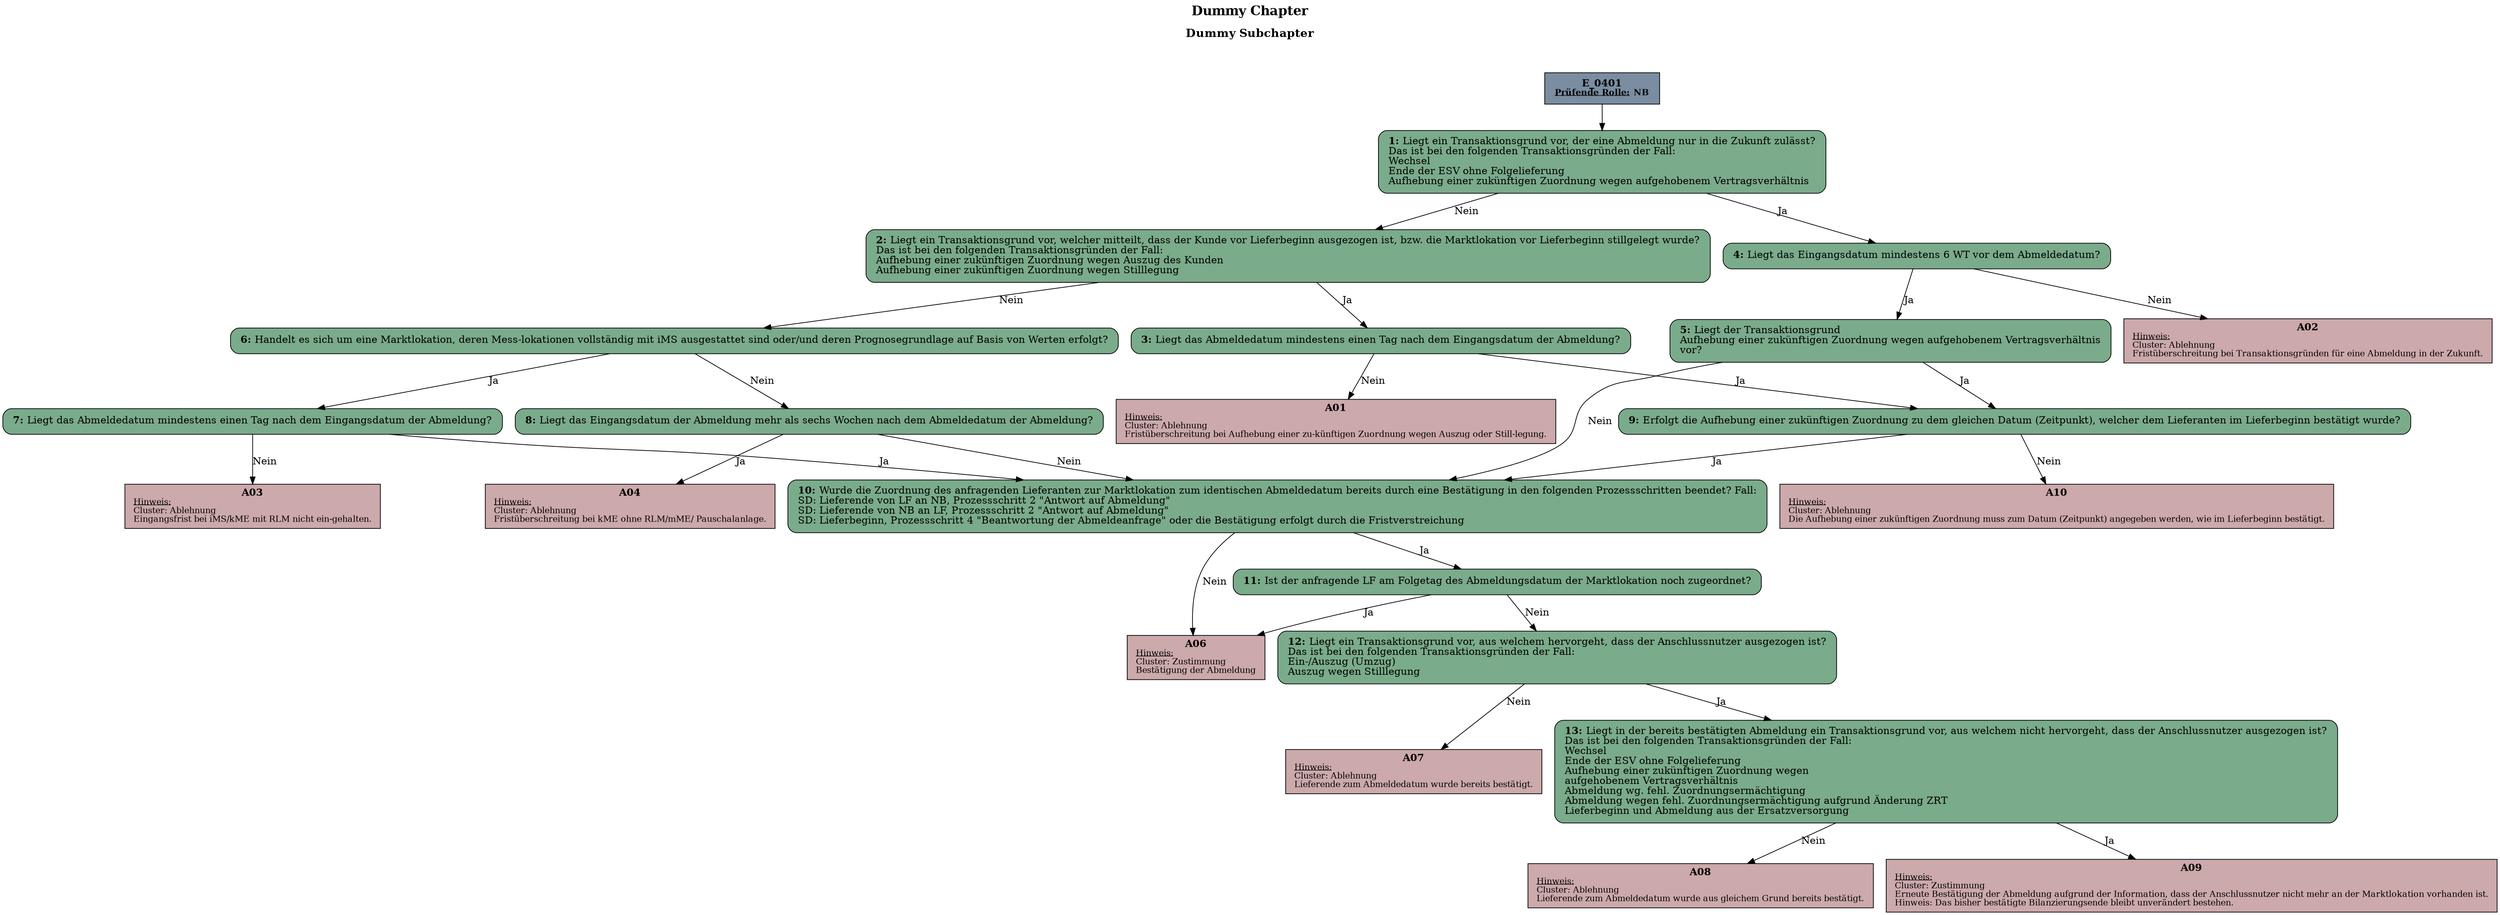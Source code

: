 digraph D {
    labelloc="t";
    label=<<B><FONT POINT-SIZE="18">Dummy Chapter</FONT></B><BR/><BR/><B><FONT POINT-SIZE="16">Dummy Subchapter</FONT></B><BR/><BR/><BR/><BR/>>;
    "Start" [margin="0.2,0.12", shape=box, style=filled, fillcolor="#7a8da1", label=<<B>E_0401</B><BR align="center"/><FONT point-size="12"><B><U>Prüfende Rolle:</U> NB</B></FONT><BR align="center"/>>];
    "1" [margin="0.2,0.12", shape=box, style="filled,rounded", fillcolor="#7aab8a", label=<<B>1: </B>Liegt ein Transaktionsgrund vor, der eine Abmeldung nur in die Zukunft zulässt?<BR align="left"/>Das ist bei den folgenden Transaktionsgründen der Fall:<BR align="left"/>Wechsel<BR align="left"/>Ende der ESV ohne Folgelieferung<BR align="left"/>Aufhebung einer zukünftigen Zuordnung wegen aufgehobenem Vertragsverhältnis<BR align="left"/>>];
    "2" [margin="0.2,0.12", shape=box, style="filled,rounded", fillcolor="#7aab8a", label=<<B>2: </B>Liegt ein Transaktionsgrund vor, welcher mitteilt, dass der Kunde vor Lieferbeginn ausgezogen ist, bzw. die Marktlokation vor Lieferbeginn stillgelegt wurde?<BR align="left"/>Das ist bei den folgenden Transaktionsgründen der Fall:<BR align="left"/>Aufhebung einer zukünftigen Zuordnung wegen Auszug des Kunden<BR align="left"/>Aufhebung einer zukünftigen Zuordnung wegen Stilllegung<BR align="left"/>>];
    "3" [margin="0.2,0.12", shape=box, style="filled,rounded", fillcolor="#7aab8a", label=<<B>3: </B>Liegt das Abmeldedatum mindestens einen Tag nach dem Eingangsdatum der Abmeldung?<BR align="left"/>>];
    "A01" [margin="0.17,0.08", shape=box, style=filled, fillcolor="#cca9ab", label=<<B>A01</B><BR align="center"/><FONT point-size="12"><U>Hinweis:</U><BR align="left"/>Cluster: Ablehnung<BR align="left"/>Fristüberschreitung bei Aufhebung einer zu-künftigen Zuordnung wegen Auszug oder Still-legung.<BR align="left"/></FONT>>];
    "4" [margin="0.2,0.12", shape=box, style="filled,rounded", fillcolor="#7aab8a", label=<<B>4: </B>Liegt das Eingangsdatum mindestens 6 WT vor dem Abmeldedatum?<BR align="left"/>>];
    "A02" [margin="0.17,0.08", shape=box, style=filled, fillcolor="#cca9ab", label=<<B>A02</B><BR align="center"/><FONT point-size="12"><U>Hinweis:</U><BR align="left"/>Cluster: Ablehnung<BR align="left"/>Fristüberschreitung bei Transaktionsgründen für eine Abmeldung in der Zukunft.<BR align="left"/></FONT>>];
    "5" [margin="0.2,0.12", shape=box, style="filled,rounded", fillcolor="#7aab8a", label=<<B>5: </B>Liegt der Transaktionsgrund <BR align="left"/>Aufhebung einer zukünftigen Zuordnung wegen aufgehobenem Vertragsverhältnis<BR align="left"/>vor?<BR align="left"/>>];
    "6" [margin="0.2,0.12", shape=box, style="filled,rounded", fillcolor="#7aab8a", label=<<B>6: </B>Handelt es sich um eine Marktlokation, deren Mess-lokationen vollständig mit iMS ausgestattet sind oder/und deren Prognosegrundlage auf Basis von Werten erfolgt?<BR align="left"/>>];
    "7" [margin="0.2,0.12", shape=box, style="filled,rounded", fillcolor="#7aab8a", label=<<B>7: </B>Liegt das Abmeldedatum mindestens einen Tag nach dem Eingangsdatum der Abmeldung?<BR align="left"/>>];
    "A03" [margin="0.17,0.08", shape=box, style=filled, fillcolor="#cca9ab", label=<<B>A03</B><BR align="center"/><FONT point-size="12"><U>Hinweis:</U><BR align="left"/>Cluster: Ablehnung<BR align="left"/>Eingangsfrist bei iMS/kME mit RLM nicht ein-gehalten.<BR align="left"/></FONT>>];
    "8" [margin="0.2,0.12", shape=box, style="filled,rounded", fillcolor="#7aab8a", label=<<B>8: </B>Liegt das Eingangsdatum der Abmeldung mehr als sechs Wochen nach dem Abmeldedatum der Abmeldung?<BR align="left"/>>];
    "A04" [margin="0.17,0.08", shape=box, style=filled, fillcolor="#cca9ab", label=<<B>A04</B><BR align="center"/><FONT point-size="12"><U>Hinweis:</U><BR align="left"/>Cluster: Ablehnung<BR align="left"/>Fristüberschreitung bei kME ohne RLM/mME/ Pauschalanlage.<BR align="left"/></FONT>>];
    "9" [margin="0.2,0.12", shape=box, style="filled,rounded", fillcolor="#7aab8a", label=<<B>9: </B>Erfolgt die Aufhebung einer zukünftigen Zuordnung zu dem gleichen Datum (Zeitpunkt), welcher dem Lieferanten im Lieferbeginn bestätigt wurde?<BR align="left"/>>];
    "A10" [margin="0.17,0.08", shape=box, style=filled, fillcolor="#cca9ab", label=<<B>A10</B><BR align="center"/><FONT point-size="12"><U>Hinweis:</U><BR align="left"/>Cluster: Ablehnung<BR align="left"/>Die Aufhebung einer zukünftigen Zuordnung muss zum Datum (Zeitpunkt) angegeben werden, wie im Lieferbeginn bestätigt.<BR align="left"/></FONT>>];
    "10" [margin="0.2,0.12", shape=box, style="filled,rounded", fillcolor="#7aab8a", label=<<B>10: </B>Wurde die Zuordnung des anfragenden Lieferanten zur Marktlokation zum identischen Abmeldedatum bereits durch eine Bestätigung in den folgenden Prozessschritten beendet? Fall:<BR align="left"/>SD: Lieferende von LF an NB, Prozessschritt 2 "Antwort auf Abmeldung"<BR align="left"/>SD: Lieferende von NB an LF, Prozessschritt 2 "Antwort auf Abmeldung"<BR align="left"/>SD: Lieferbeginn, Prozessschritt 4 "Beantwortung der Abmeldeanfrage" oder die Bestätigung erfolgt durch die Fristverstreichung<BR align="left"/>>];
    "A06" [margin="0.17,0.08", shape=box, style=filled, fillcolor="#cca9ab", label=<<B>A06</B><BR align="center"/><FONT point-size="12"><U>Hinweis:</U><BR align="left"/>Cluster: Zustimmung<BR align="left"/>Bestätigung der Abmeldung<BR align="left"/></FONT>>];
    "11" [margin="0.2,0.12", shape=box, style="filled,rounded", fillcolor="#7aab8a", label=<<B>11: </B>Ist der anfragende LF am Folgetag des Abmeldungsdatum der Marktlokation noch zugeordnet?<BR align="left"/>>];
    "12" [margin="0.2,0.12", shape=box, style="filled,rounded", fillcolor="#7aab8a", label=<<B>12: </B>Liegt ein Transaktionsgrund vor, aus welchem hervorgeht, dass der Anschlussnutzer ausgezogen ist?<BR align="left"/>Das ist bei den folgenden Transaktionsgründen der Fall:<BR align="left"/>Ein-/Auszug (Umzug)<BR align="left"/>Auszug wegen Stilllegung<BR align="left"/>>];
    "A07" [margin="0.17,0.08", shape=box, style=filled, fillcolor="#cca9ab", label=<<B>A07</B><BR align="center"/><FONT point-size="12"><U>Hinweis:</U><BR align="left"/>Cluster: Ablehnung <BR align="left"/>Lieferende zum Abmeldedatum wurde bereits bestätigt.<BR align="left"/></FONT>>];
    "13" [margin="0.2,0.12", shape=box, style="filled,rounded", fillcolor="#7aab8a", label=<<B>13: </B>Liegt in der bereits bestätigten Abmeldung ein Transaktionsgrund vor, aus welchem nicht hervorgeht, dass der Anschlussnutzer ausgezogen ist?<BR align="left"/>Das ist bei den folgenden Transaktionsgründen der Fall:<BR align="left"/>Wechsel<BR align="left"/>Ende der ESV ohne Folgelieferung<BR align="left"/>Aufhebung einer zukünftigen Zuordnung wegen<BR align="left"/>aufgehobenem Vertragsverhältnis<BR align="left"/>Abmeldung wg. fehl. Zuordnungsermächtigung<BR align="left"/>Abmeldung wegen fehl. Zuordnungsermächtigung aufgrund Änderung ZRT<BR align="left"/>Lieferbeginn und Abmeldung aus der Ersatzversorgung<BR align="left"/>>];
    "A08" [margin="0.17,0.08", shape=box, style=filled, fillcolor="#cca9ab", label=<<B>A08</B><BR align="center"/><FONT point-size="12"><U>Hinweis:</U><BR align="left"/>Cluster: Ablehnung <BR align="left"/>Lieferende zum Abmeldedatum wurde aus gleichem Grund bereits bestätigt.<BR align="left"/></FONT>>];
    "A09" [margin="0.17,0.08", shape=box, style=filled, fillcolor="#cca9ab", label=<<B>A09</B><BR align="center"/><FONT point-size="12"><U>Hinweis:</U><BR align="left"/>Cluster: Zustimmung<BR align="left"/>Erneute Bestätigung der Abmeldung aufgrund der Information, dass der Anschlussnutzer nicht mehr an der Marktlokation vorhanden ist.<BR align="left"/>Hinweis: Das bisher bestätigte Bilanzierungsende bleibt unverändert bestehen.<BR align="left"/></FONT>>];

    "Start" -> "1";
    "1" -> "4" [label="Ja"];
    "1" -> "2" [label="Nein"];
    "2" -> "3" [label="Ja"];
    "2" -> "6" [label="Nein"];
    "3" -> "A01" [label="Nein"];
    "3" -> "9" [label="Ja"];
    "4" -> "A02" [label="Nein"];
    "4" -> "5" [label="Ja"];
    "5" -> "9" [label="Ja"];
    "5" -> "10" [label="Nein"];
    "6" -> "7" [label="Ja"];
    "6" -> "8" [label="Nein"];
    "7" -> "A03" [label="Nein"];
    "7" -> "10" [label="Ja"];
    "8" -> "A04" [label="Ja"];
    "8" -> "10" [label="Nein"];
    "9" -> "A10" [label="Nein"];
    "9" -> "10" [label="Ja"];
    "10" -> "11" [label="Ja"];
    "10" -> "A06" [label="Nein"];
    "11" -> "12" [label="Nein"];
    "11" -> "A06" [label="Ja"];
    "12" -> "A07" [label="Nein"];
    "12" -> "13" [label="Ja"];
    "13" -> "A08" [label="Nein"];
    "13" -> "A09" [label="Ja"];
}